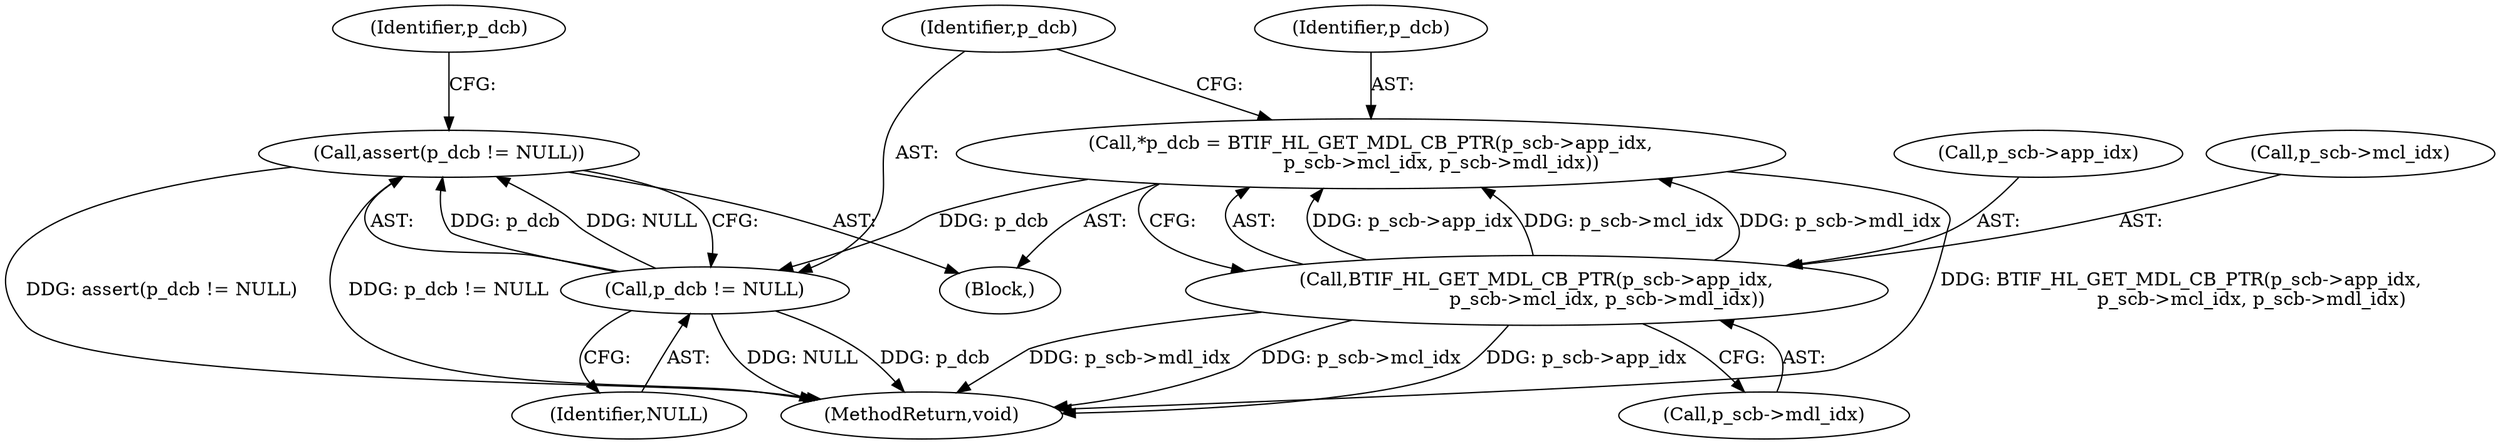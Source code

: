 digraph "0_Android_472271b153c5dc53c28beac55480a8d8434b2d5c_18@API" {
"1000159" [label="(Call,assert(p_dcb != NULL))"];
"1000160" [label="(Call,p_dcb != NULL)"];
"1000147" [label="(Call,*p_dcb = BTIF_HL_GET_MDL_CB_PTR(p_scb->app_idx,\n                        p_scb->mcl_idx, p_scb->mdl_idx))"];
"1000149" [label="(Call,BTIF_HL_GET_MDL_CB_PTR(p_scb->app_idx,\n                        p_scb->mcl_idx, p_scb->mdl_idx))"];
"1000161" [label="(Identifier,p_dcb)"];
"1000252" [label="(MethodReturn,void)"];
"1000148" [label="(Identifier,p_dcb)"];
"1000149" [label="(Call,BTIF_HL_GET_MDL_CB_PTR(p_scb->app_idx,\n                        p_scb->mcl_idx, p_scb->mdl_idx))"];
"1000150" [label="(Call,p_scb->app_idx)"];
"1000162" [label="(Identifier,NULL)"];
"1000159" [label="(Call,assert(p_dcb != NULL))"];
"1000143" [label="(Block,)"];
"1000153" [label="(Call,p_scb->mcl_idx)"];
"1000147" [label="(Call,*p_dcb = BTIF_HL_GET_MDL_CB_PTR(p_scb->app_idx,\n                        p_scb->mcl_idx, p_scb->mdl_idx))"];
"1000160" [label="(Call,p_dcb != NULL)"];
"1000156" [label="(Call,p_scb->mdl_idx)"];
"1000165" [label="(Identifier,p_dcb)"];
"1000159" -> "1000143"  [label="AST: "];
"1000159" -> "1000160"  [label="CFG: "];
"1000160" -> "1000159"  [label="AST: "];
"1000165" -> "1000159"  [label="CFG: "];
"1000159" -> "1000252"  [label="DDG: assert(p_dcb != NULL)"];
"1000159" -> "1000252"  [label="DDG: p_dcb != NULL"];
"1000160" -> "1000159"  [label="DDG: p_dcb"];
"1000160" -> "1000159"  [label="DDG: NULL"];
"1000160" -> "1000162"  [label="CFG: "];
"1000161" -> "1000160"  [label="AST: "];
"1000162" -> "1000160"  [label="AST: "];
"1000160" -> "1000252"  [label="DDG: NULL"];
"1000160" -> "1000252"  [label="DDG: p_dcb"];
"1000147" -> "1000160"  [label="DDG: p_dcb"];
"1000147" -> "1000143"  [label="AST: "];
"1000147" -> "1000149"  [label="CFG: "];
"1000148" -> "1000147"  [label="AST: "];
"1000149" -> "1000147"  [label="AST: "];
"1000161" -> "1000147"  [label="CFG: "];
"1000147" -> "1000252"  [label="DDG: BTIF_HL_GET_MDL_CB_PTR(p_scb->app_idx,\n                        p_scb->mcl_idx, p_scb->mdl_idx)"];
"1000149" -> "1000147"  [label="DDG: p_scb->app_idx"];
"1000149" -> "1000147"  [label="DDG: p_scb->mcl_idx"];
"1000149" -> "1000147"  [label="DDG: p_scb->mdl_idx"];
"1000149" -> "1000156"  [label="CFG: "];
"1000150" -> "1000149"  [label="AST: "];
"1000153" -> "1000149"  [label="AST: "];
"1000156" -> "1000149"  [label="AST: "];
"1000149" -> "1000252"  [label="DDG: p_scb->mdl_idx"];
"1000149" -> "1000252"  [label="DDG: p_scb->mcl_idx"];
"1000149" -> "1000252"  [label="DDG: p_scb->app_idx"];
}
